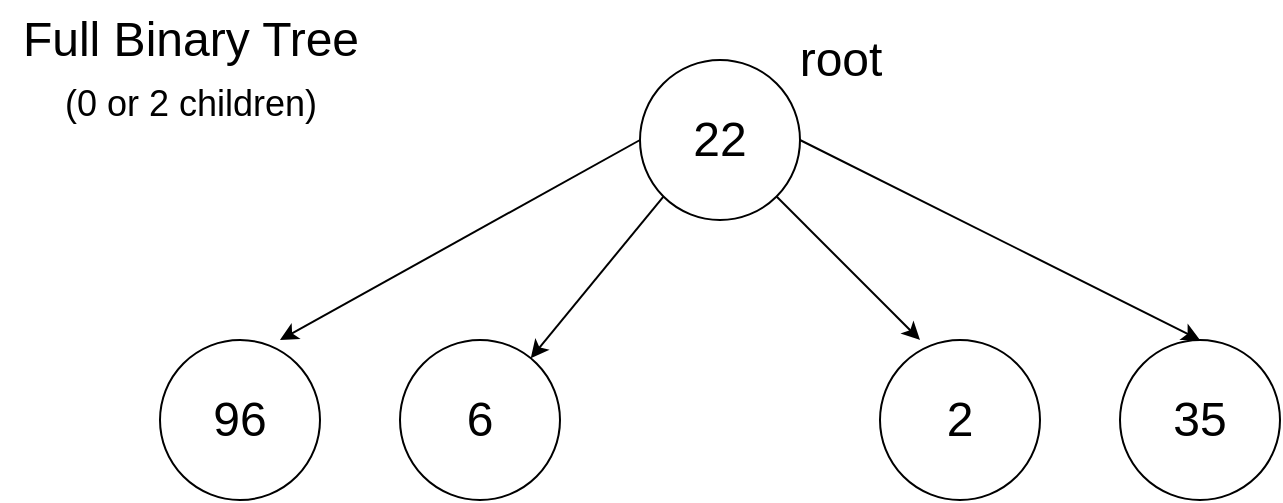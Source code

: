 <mxfile>
    <diagram id="0I7BiShDDqz0QkhcWMkn" name="Page-1">
        <mxGraphModel dx="980" dy="469" grid="1" gridSize="10" guides="1" tooltips="1" connect="1" arrows="1" fold="1" page="1" pageScale="1" pageWidth="850" pageHeight="1100" math="0" shadow="0">
            <root>
                <mxCell id="0"/>
                <mxCell id="1" parent="0"/>
                <mxCell id="2" style="edgeStyle=none;html=1;exitX=0;exitY=1;exitDx=0;exitDy=0;fontSize=24;" parent="1" source="6" target="8" edge="1">
                    <mxGeometry relative="1" as="geometry"/>
                </mxCell>
                <mxCell id="3" style="edgeStyle=none;html=1;exitX=0;exitY=0.5;exitDx=0;exitDy=0;entryX=0.75;entryY=0;entryDx=0;entryDy=0;entryPerimeter=0;fontSize=24;" parent="1" source="6" target="7" edge="1">
                    <mxGeometry relative="1" as="geometry"/>
                </mxCell>
                <mxCell id="4" style="edgeStyle=none;html=1;exitX=1;exitY=1;exitDx=0;exitDy=0;entryX=0.25;entryY=0;entryDx=0;entryDy=0;entryPerimeter=0;fontSize=24;" parent="1" source="6" target="9" edge="1">
                    <mxGeometry relative="1" as="geometry"/>
                </mxCell>
                <mxCell id="5" style="edgeStyle=none;html=1;exitX=1;exitY=0.5;exitDx=0;exitDy=0;entryX=0.5;entryY=0;entryDx=0;entryDy=0;fontSize=24;" parent="1" source="6" target="10" edge="1">
                    <mxGeometry relative="1" as="geometry"/>
                </mxCell>
                <mxCell id="6" value="&lt;font style=&quot;font-size: 24px;&quot;&gt;22&lt;/font&gt;" style="ellipse;whiteSpace=wrap;html=1;aspect=fixed;" parent="1" vertex="1">
                    <mxGeometry x="360" y="40" width="80" height="80" as="geometry"/>
                </mxCell>
                <mxCell id="7" value="&lt;font style=&quot;font-size: 24px;&quot;&gt;96&lt;/font&gt;" style="ellipse;whiteSpace=wrap;html=1;aspect=fixed;" parent="1" vertex="1">
                    <mxGeometry x="120" y="180" width="80" height="80" as="geometry"/>
                </mxCell>
                <mxCell id="8" value="&lt;span style=&quot;font-size: 24px;&quot;&gt;6&lt;/span&gt;" style="ellipse;whiteSpace=wrap;html=1;aspect=fixed;" parent="1" vertex="1">
                    <mxGeometry x="240" y="180" width="80" height="80" as="geometry"/>
                </mxCell>
                <mxCell id="9" value="&lt;font style=&quot;font-size: 24px;&quot;&gt;2&lt;/font&gt;" style="ellipse;whiteSpace=wrap;html=1;aspect=fixed;" parent="1" vertex="1">
                    <mxGeometry x="480" y="180" width="80" height="80" as="geometry"/>
                </mxCell>
                <mxCell id="10" value="&lt;font style=&quot;font-size: 24px;&quot;&gt;35&lt;/font&gt;" style="ellipse;whiteSpace=wrap;html=1;aspect=fixed;" parent="1" vertex="1">
                    <mxGeometry x="600" y="180" width="80" height="80" as="geometry"/>
                </mxCell>
                <mxCell id="11" value="root" style="text;html=1;align=center;verticalAlign=middle;resizable=0;points=[];autosize=1;strokeColor=none;fillColor=none;fontSize=24;" parent="1" vertex="1">
                    <mxGeometry x="430" y="20" width="60" height="40" as="geometry"/>
                </mxCell>
                <mxCell id="14" value="&lt;font style=&quot;font-size: 24px;&quot;&gt;Full Binary Tree&lt;/font&gt;" style="text;html=1;align=center;verticalAlign=middle;resizable=0;points=[];autosize=1;strokeColor=none;fillColor=none;" parent="1" vertex="1">
                    <mxGeometry x="40" y="10" width="190" height="40" as="geometry"/>
                </mxCell>
                <mxCell id="15" value="&lt;font style=&quot;font-size: 18px;&quot;&gt;(0 or 2 children)&lt;/font&gt;" style="text;html=1;align=center;verticalAlign=middle;resizable=0;points=[];autosize=1;strokeColor=none;fillColor=none;fontSize=24;" parent="1" vertex="1">
                    <mxGeometry x="60" y="40" width="150" height="40" as="geometry"/>
                </mxCell>
            </root>
        </mxGraphModel>
    </diagram>
</mxfile>
